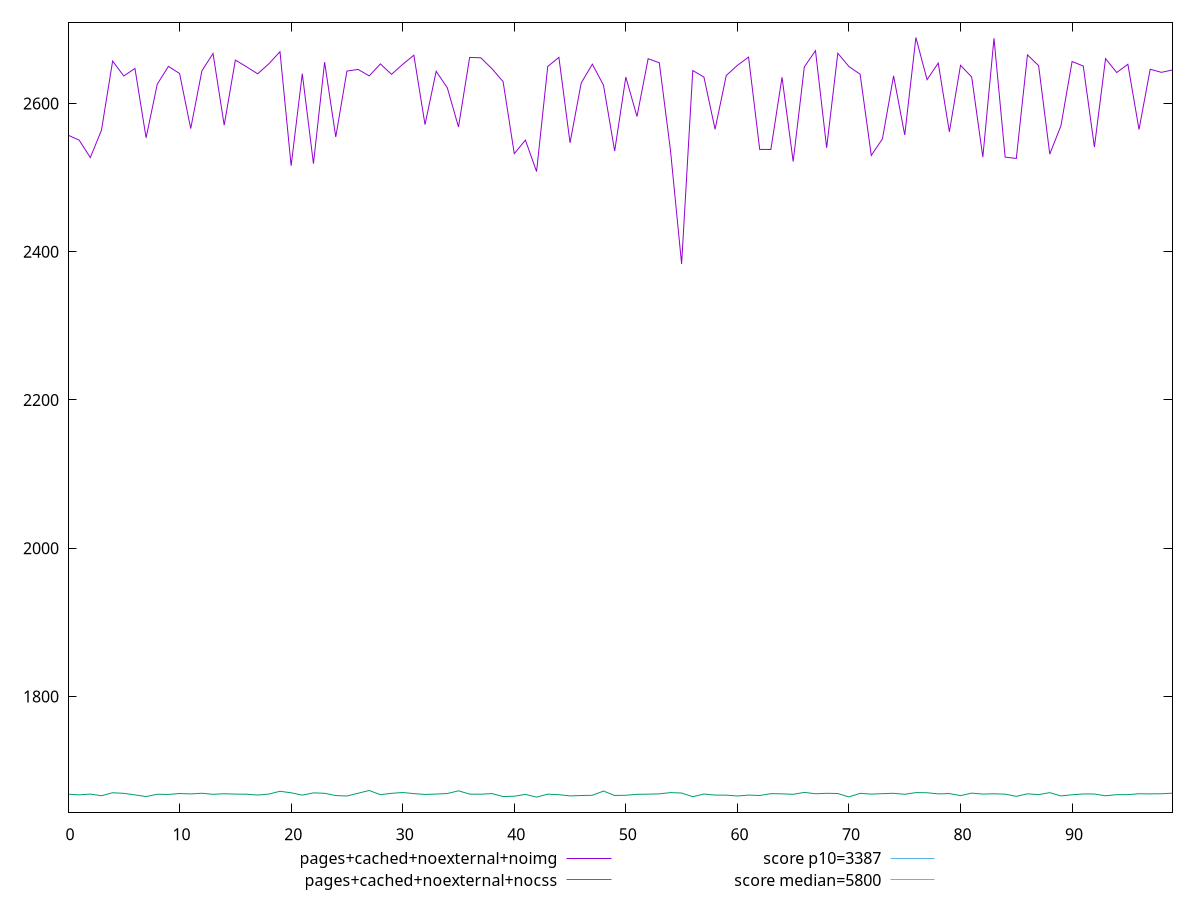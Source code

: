 reset

$pagesCachedNoexternalNoimg <<EOF
0 2557.250733911544
1 2550.5017405038534
2 2526.9792288982007
3 2563.908932613364
4 2657.151137642014
5 2637.050321729774
6 2647.2130923600903
7 2553.665011602433
8 2625.9824862432806
9 2649.9922941373143
10 2640.39474474106
11 2566.0756608859406
12 2643.9317782951625
13 2667.4304054000986
14 2570.6701751565374
15 2658.5077215963593
16 2649.4491924889408
17 2639.971541910053
18 2653.3875111576886
19 2669.7621910967114
20 2516.070015296121
21 2640.119491843255
22 2518.73774578838
23 2655.6872734123954
24 2554.7456592861136
25 2643.672487190056
26 2645.8962545399772
27 2637.155688036603
28 2653.3492705750746
29 2639.2611420356316
30 2652.7135240749985
31 2665.09139796121
32 2571.4180272017616
33 2643.3216151688275
34 2621.1070136270155
35 2568.2645926377277
36 2662.1035776444737
37 2661.59262150005
38 2646.8904259809683
39 2629.4362430406254
40 2532.317627283655
41 2550.5256231064427
42 2508.0967003613255
43 2649.831239358276
44 2662.1424508214823
45 2546.907149024829
46 2627.618985060134
47 2652.9606628009374
48 2624.4848904349174
49 2535.7524684550417
50 2635.5487704237275
51 2582.414504655556
52 2660.359215923288
53 2654.8584144919882
54 2536.9527365250865
55 2383.476745090407
56 2644.3833436544664
57 2635.5496458815105
58 2565.1615176464093
59 2637.6251365658063
60 2651.392851955428
61 2662.509072802444
62 2537.9875052141897
63 2537.8793426536054
64 2635.311502728774
65 2521.583772890033
66 2649.2222785550093
67 2671.18443580266
68 2540.186731200341
69 2667.7290585416276
70 2649.757502884321
71 2639.4077148636843
72 2529.8411606591517
73 2552.181952582687
74 2637.254673831444
75 2557.4301362656734
76 2688.970618200059
77 2632.033840088285
78 2654.4698265259435
79 2561.6356817373567
80 2651.4714772946427
81 2635.689003992293
82 2527.5624256995643
83 2687.946918202778
84 2527.5580960283914
85 2525.7842857715264
86 2665.5038109182256
87 2650.9633916122493
88 2531.6743072964964
89 2569.847257502058
90 2656.53373710014
91 2650.5025240182053
92 2541.1643973854752
93 2660.485409313874
94 2641.6995706839443
95 2652.860011707369
96 2564.8336665076613
97 2646.1293077639657
98 2641.954713272753
99 2645.1466390086844
EOF

$pagesCachedNoexternalNocss <<EOF
0 1668.1299
1 1667.2834
2 1668.2605000000003
3 1666.0650999999998
4 1670.0987
5 1669.2729
6 1667.1632
7 1664.9336
8 1668.0828000000001
9 1667.8015
10 1669.0463999999997
11 1668.4811
12 1669.4086
13 1667.9921
14 1668.7439999999997
15 1668.2552
16 1668.1109999999999
17 1666.9977999999996
18 1668.2971999999997
19 1672.0859999999998
20 1669.9990999999998
21 1666.9078
22 1669.9338999999998
23 1669.3424999999997
24 1666.3091
25 1665.6854999999996
26 1669.4301999999996
27 1673.1508
28 1667.4936000000002
29 1669.3098000000005
30 1670.4017999999996
31 1668.9126
32 1667.7824
33 1668.3002999999999
34 1669.0333999999998
35 1672.703
36 1668.2589999999996
37 1668.1057999999998
38 1668.9629
39 1665.0066999999995
40 1665.3749999999998
41 1667.8978000000002
42 1664.1504999999997
43 1668.1907
44 1667.4486
45 1665.8179
46 1666.3513000000003
47 1666.6482999999996
48 1672.3348999999998
49 1666.4079000000002
50 1666.6989999999996
51 1667.9455000000003
52 1668.1841000000002
53 1668.6387999999997
54 1670.2643999999996
55 1669.7303000000002
56 1664.7232999999999
57 1668.4144000000001
58 1666.9087000000004
59 1666.8515000000002
60 1665.6988999999999
61 1666.9298999999999
62 1666.3886000000002
63 1668.8500000000001
64 1668.6259999999997
65 1667.9592999999998
66 1670.5841999999998
67 1668.7339
68 1669.3264
69 1669.0207
70 1664.4357000000005
71 1669.3182000000002
72 1668.2639
73 1668.8700999999999
74 1669.3533000000002
75 1668.0208
76 1670.2910000000002
77 1670.0817999999997
78 1668.5391000000004
79 1668.9858000000002
80 1666.2039
81 1669.5854
82 1668.2732999999998
83 1668.6932000000002
84 1668.2031000000002
85 1665.2136999999998
86 1668.6424000000002
87 1667.5410000000002
88 1670.2305999999999
89 1665.8134
90 1667.3575
91 1668.4581999999998
92 1668.3798000000002
93 1666.025
94 1667.4982999999997
95 1667.5299000000002
96 1668.7241999999999
97 1668.5458
98 1668.7069999999999
99 1669.4754999999998
EOF

set key outside below
set xrange [0:99]
set yrange [1643.6540976359986:2709.4670205640605]
set trange [1643.6540976359986:2709.4670205640605]
set terminal svg size 640, 500 enhanced background rgb 'white'
set output "report_00007_2020-12-11T15:55:29.892Z/speed-index/comparison/line/8_vs_9.svg"

plot $pagesCachedNoexternalNoimg title "pages+cached+noexternal+noimg" with line, \
     $pagesCachedNoexternalNocss title "pages+cached+noexternal+nocss" with line, \
     3387 title "score p10=3387", \
     5800 title "score median=5800"

reset
